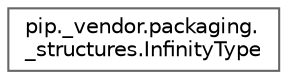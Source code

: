 digraph "Graphical Class Hierarchy"
{
 // LATEX_PDF_SIZE
  bgcolor="transparent";
  edge [fontname=Helvetica,fontsize=10,labelfontname=Helvetica,labelfontsize=10];
  node [fontname=Helvetica,fontsize=10,shape=box,height=0.2,width=0.4];
  rankdir="LR";
  Node0 [id="Node000000",label="pip._vendor.packaging.\l_structures.InfinityType",height=0.2,width=0.4,color="grey40", fillcolor="white", style="filled",URL="$classpip_1_1__vendor_1_1packaging_1_1__structures_1_1_infinity_type.html",tooltip=" "];
}
